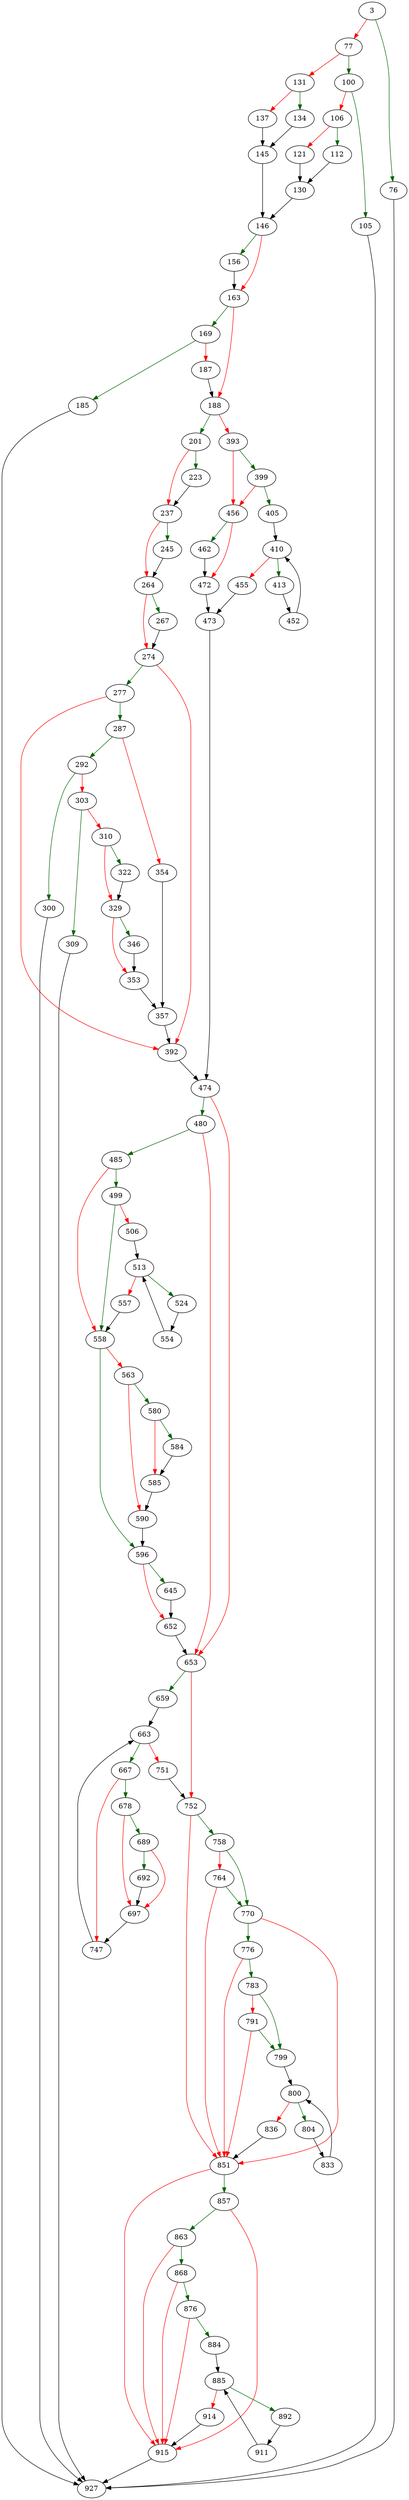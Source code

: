 strict digraph "exprAnalyze" {
	// Node definitions.
	3 [entry=true];
	76;
	77;
	927;
	100;
	131;
	105;
	106;
	112;
	121;
	130;
	146;
	134;
	137;
	145;
	156;
	163;
	169;
	188;
	185;
	187;
	201;
	393;
	223;
	237;
	245;
	264;
	267;
	274;
	277;
	392;
	287;
	292;
	354;
	300;
	303;
	309;
	310;
	322;
	329;
	346;
	353;
	357;
	474;
	399;
	456;
	405;
	410;
	413;
	455;
	452;
	473;
	462;
	472;
	480;
	653;
	485;
	499;
	558;
	506;
	513;
	524;
	557;
	554;
	596;
	563;
	580;
	590;
	584;
	585;
	645;
	652;
	659;
	752;
	663;
	667;
	751;
	678;
	747;
	689;
	697;
	692;
	758;
	851;
	770;
	764;
	776;
	783;
	799;
	791;
	800;
	804;
	836;
	833;
	857;
	915;
	863;
	868;
	876;
	884;
	885;
	892;
	914;
	911;

	// Edge definitions.
	3 -> 76 [
		color=darkgreen
		cond=true
	];
	3 -> 77 [
		color=red
		cond=false
	];
	76 -> 927;
	77 -> 100 [
		color=darkgreen
		cond=true
	];
	77 -> 131 [
		color=red
		cond=false
	];
	100 -> 105 [
		color=darkgreen
		cond=true
	];
	100 -> 106 [
		color=red
		cond=false
	];
	131 -> 134 [
		color=darkgreen
		cond=true
	];
	131 -> 137 [
		color=red
		cond=false
	];
	105 -> 927;
	106 -> 112 [
		color=darkgreen
		cond=true
	];
	106 -> 121 [
		color=red
		cond=false
	];
	112 -> 130;
	121 -> 130;
	130 -> 146;
	146 -> 156 [
		color=darkgreen
		cond=true
	];
	146 -> 163 [
		color=red
		cond=false
	];
	134 -> 145;
	137 -> 145;
	145 -> 146;
	156 -> 163;
	163 -> 169 [
		color=darkgreen
		cond=true
	];
	163 -> 188 [
		color=red
		cond=false
	];
	169 -> 185 [
		color=darkgreen
		cond=true
	];
	169 -> 187 [
		color=red
		cond=false
	];
	188 -> 201 [
		color=darkgreen
		cond=true
	];
	188 -> 393 [
		color=red
		cond=false
	];
	185 -> 927;
	187 -> 188;
	201 -> 223 [
		color=darkgreen
		cond=true
	];
	201 -> 237 [
		color=red
		cond=false
	];
	393 -> 399 [
		color=darkgreen
		cond=true
	];
	393 -> 456 [
		color=red
		cond=false
	];
	223 -> 237;
	237 -> 245 [
		color=darkgreen
		cond=true
	];
	237 -> 264 [
		color=red
		cond=false
	];
	245 -> 264;
	264 -> 267 [
		color=darkgreen
		cond=true
	];
	264 -> 274 [
		color=red
		cond=false
	];
	267 -> 274;
	274 -> 277 [
		color=darkgreen
		cond=true
	];
	274 -> 392 [
		color=red
		cond=false
	];
	277 -> 392 [
		color=red
		cond=false
	];
	277 -> 287 [
		color=darkgreen
		cond=true
	];
	392 -> 474;
	287 -> 292 [
		color=darkgreen
		cond=true
	];
	287 -> 354 [
		color=red
		cond=false
	];
	292 -> 300 [
		color=darkgreen
		cond=true
	];
	292 -> 303 [
		color=red
		cond=false
	];
	354 -> 357;
	300 -> 927;
	303 -> 309 [
		color=darkgreen
		cond=true
	];
	303 -> 310 [
		color=red
		cond=false
	];
	309 -> 927;
	310 -> 322 [
		color=darkgreen
		cond=true
	];
	310 -> 329 [
		color=red
		cond=false
	];
	322 -> 329;
	329 -> 346 [
		color=darkgreen
		cond=true
	];
	329 -> 353 [
		color=red
		cond=false
	];
	346 -> 353;
	353 -> 357;
	357 -> 392;
	474 -> 480 [
		color=darkgreen
		cond=true
	];
	474 -> 653 [
		color=red
		cond=false
	];
	399 -> 456 [
		color=red
		cond=false
	];
	399 -> 405 [
		color=darkgreen
		cond=true
	];
	456 -> 462 [
		color=darkgreen
		cond=true
	];
	456 -> 472 [
		color=red
		cond=false
	];
	405 -> 410;
	410 -> 413 [
		color=darkgreen
		cond=true
	];
	410 -> 455 [
		color=red
		cond=false
	];
	413 -> 452;
	455 -> 473;
	452 -> 410;
	473 -> 474;
	462 -> 472;
	472 -> 473;
	480 -> 653 [
		color=red
		cond=false
	];
	480 -> 485 [
		color=darkgreen
		cond=true
	];
	653 -> 659 [
		color=darkgreen
		cond=true
	];
	653 -> 752 [
		color=red
		cond=false
	];
	485 -> 499 [
		color=darkgreen
		cond=true
	];
	485 -> 558 [
		color=red
		cond=false
	];
	499 -> 558 [
		color=darkgreen
		cond=true
	];
	499 -> 506 [
		color=red
		cond=false
	];
	558 -> 596 [
		color=darkgreen
		cond=true
	];
	558 -> 563 [
		color=red
		cond=false
	];
	506 -> 513;
	513 -> 524 [
		color=darkgreen
		cond=true
	];
	513 -> 557 [
		color=red
		cond=false
	];
	524 -> 554;
	557 -> 558;
	554 -> 513;
	596 -> 645 [
		color=darkgreen
		cond=true
	];
	596 -> 652 [
		color=red
		cond=false
	];
	563 -> 580 [
		color=darkgreen
		cond=true
	];
	563 -> 590 [
		color=red
		cond=false
	];
	580 -> 584 [
		color=darkgreen
		cond=true
	];
	580 -> 585 [
		color=red
		cond=false
	];
	590 -> 596;
	584 -> 585;
	585 -> 590;
	645 -> 652;
	652 -> 653;
	659 -> 663;
	752 -> 758 [
		color=darkgreen
		cond=true
	];
	752 -> 851 [
		color=red
		cond=false
	];
	663 -> 667 [
		color=darkgreen
		cond=true
	];
	663 -> 751 [
		color=red
		cond=false
	];
	667 -> 678 [
		color=darkgreen
		cond=true
	];
	667 -> 747 [
		color=red
		cond=false
	];
	751 -> 752;
	678 -> 689 [
		color=darkgreen
		cond=true
	];
	678 -> 697 [
		color=red
		cond=false
	];
	747 -> 663;
	689 -> 697 [
		color=red
		cond=false
	];
	689 -> 692 [
		color=darkgreen
		cond=true
	];
	697 -> 747;
	692 -> 697;
	758 -> 770 [
		color=darkgreen
		cond=true
	];
	758 -> 764 [
		color=red
		cond=false
	];
	851 -> 857 [
		color=darkgreen
		cond=true
	];
	851 -> 915 [
		color=red
		cond=false
	];
	770 -> 851 [
		color=red
		cond=false
	];
	770 -> 776 [
		color=darkgreen
		cond=true
	];
	764 -> 851 [
		color=red
		cond=false
	];
	764 -> 770 [
		color=darkgreen
		cond=true
	];
	776 -> 851 [
		color=red
		cond=false
	];
	776 -> 783 [
		color=darkgreen
		cond=true
	];
	783 -> 799 [
		color=darkgreen
		cond=true
	];
	783 -> 791 [
		color=red
		cond=false
	];
	799 -> 800;
	791 -> 851 [
		color=red
		cond=false
	];
	791 -> 799 [
		color=darkgreen
		cond=true
	];
	800 -> 804 [
		color=darkgreen
		cond=true
	];
	800 -> 836 [
		color=red
		cond=false
	];
	804 -> 833;
	836 -> 851;
	833 -> 800;
	857 -> 915 [
		color=red
		cond=false
	];
	857 -> 863 [
		color=darkgreen
		cond=true
	];
	915 -> 927;
	863 -> 915 [
		color=red
		cond=false
	];
	863 -> 868 [
		color=darkgreen
		cond=true
	];
	868 -> 915 [
		color=red
		cond=false
	];
	868 -> 876 [
		color=darkgreen
		cond=true
	];
	876 -> 915 [
		color=red
		cond=false
	];
	876 -> 884 [
		color=darkgreen
		cond=true
	];
	884 -> 885;
	885 -> 892 [
		color=darkgreen
		cond=true
	];
	885 -> 914 [
		color=red
		cond=false
	];
	892 -> 911;
	914 -> 915;
	911 -> 885;
}